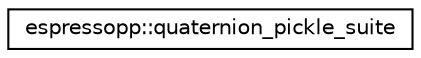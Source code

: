 digraph G
{
  edge [fontname="Helvetica",fontsize="10",labelfontname="Helvetica",labelfontsize="10"];
  node [fontname="Helvetica",fontsize="10",shape=record];
  rankdir="LR";
  Node1 [label="espressopp::quaternion_pickle_suite",height=0.2,width=0.4,color="black", fillcolor="white", style="filled",URL="$structespressopp_1_1quaternion__pickle__suite.html"];
}
